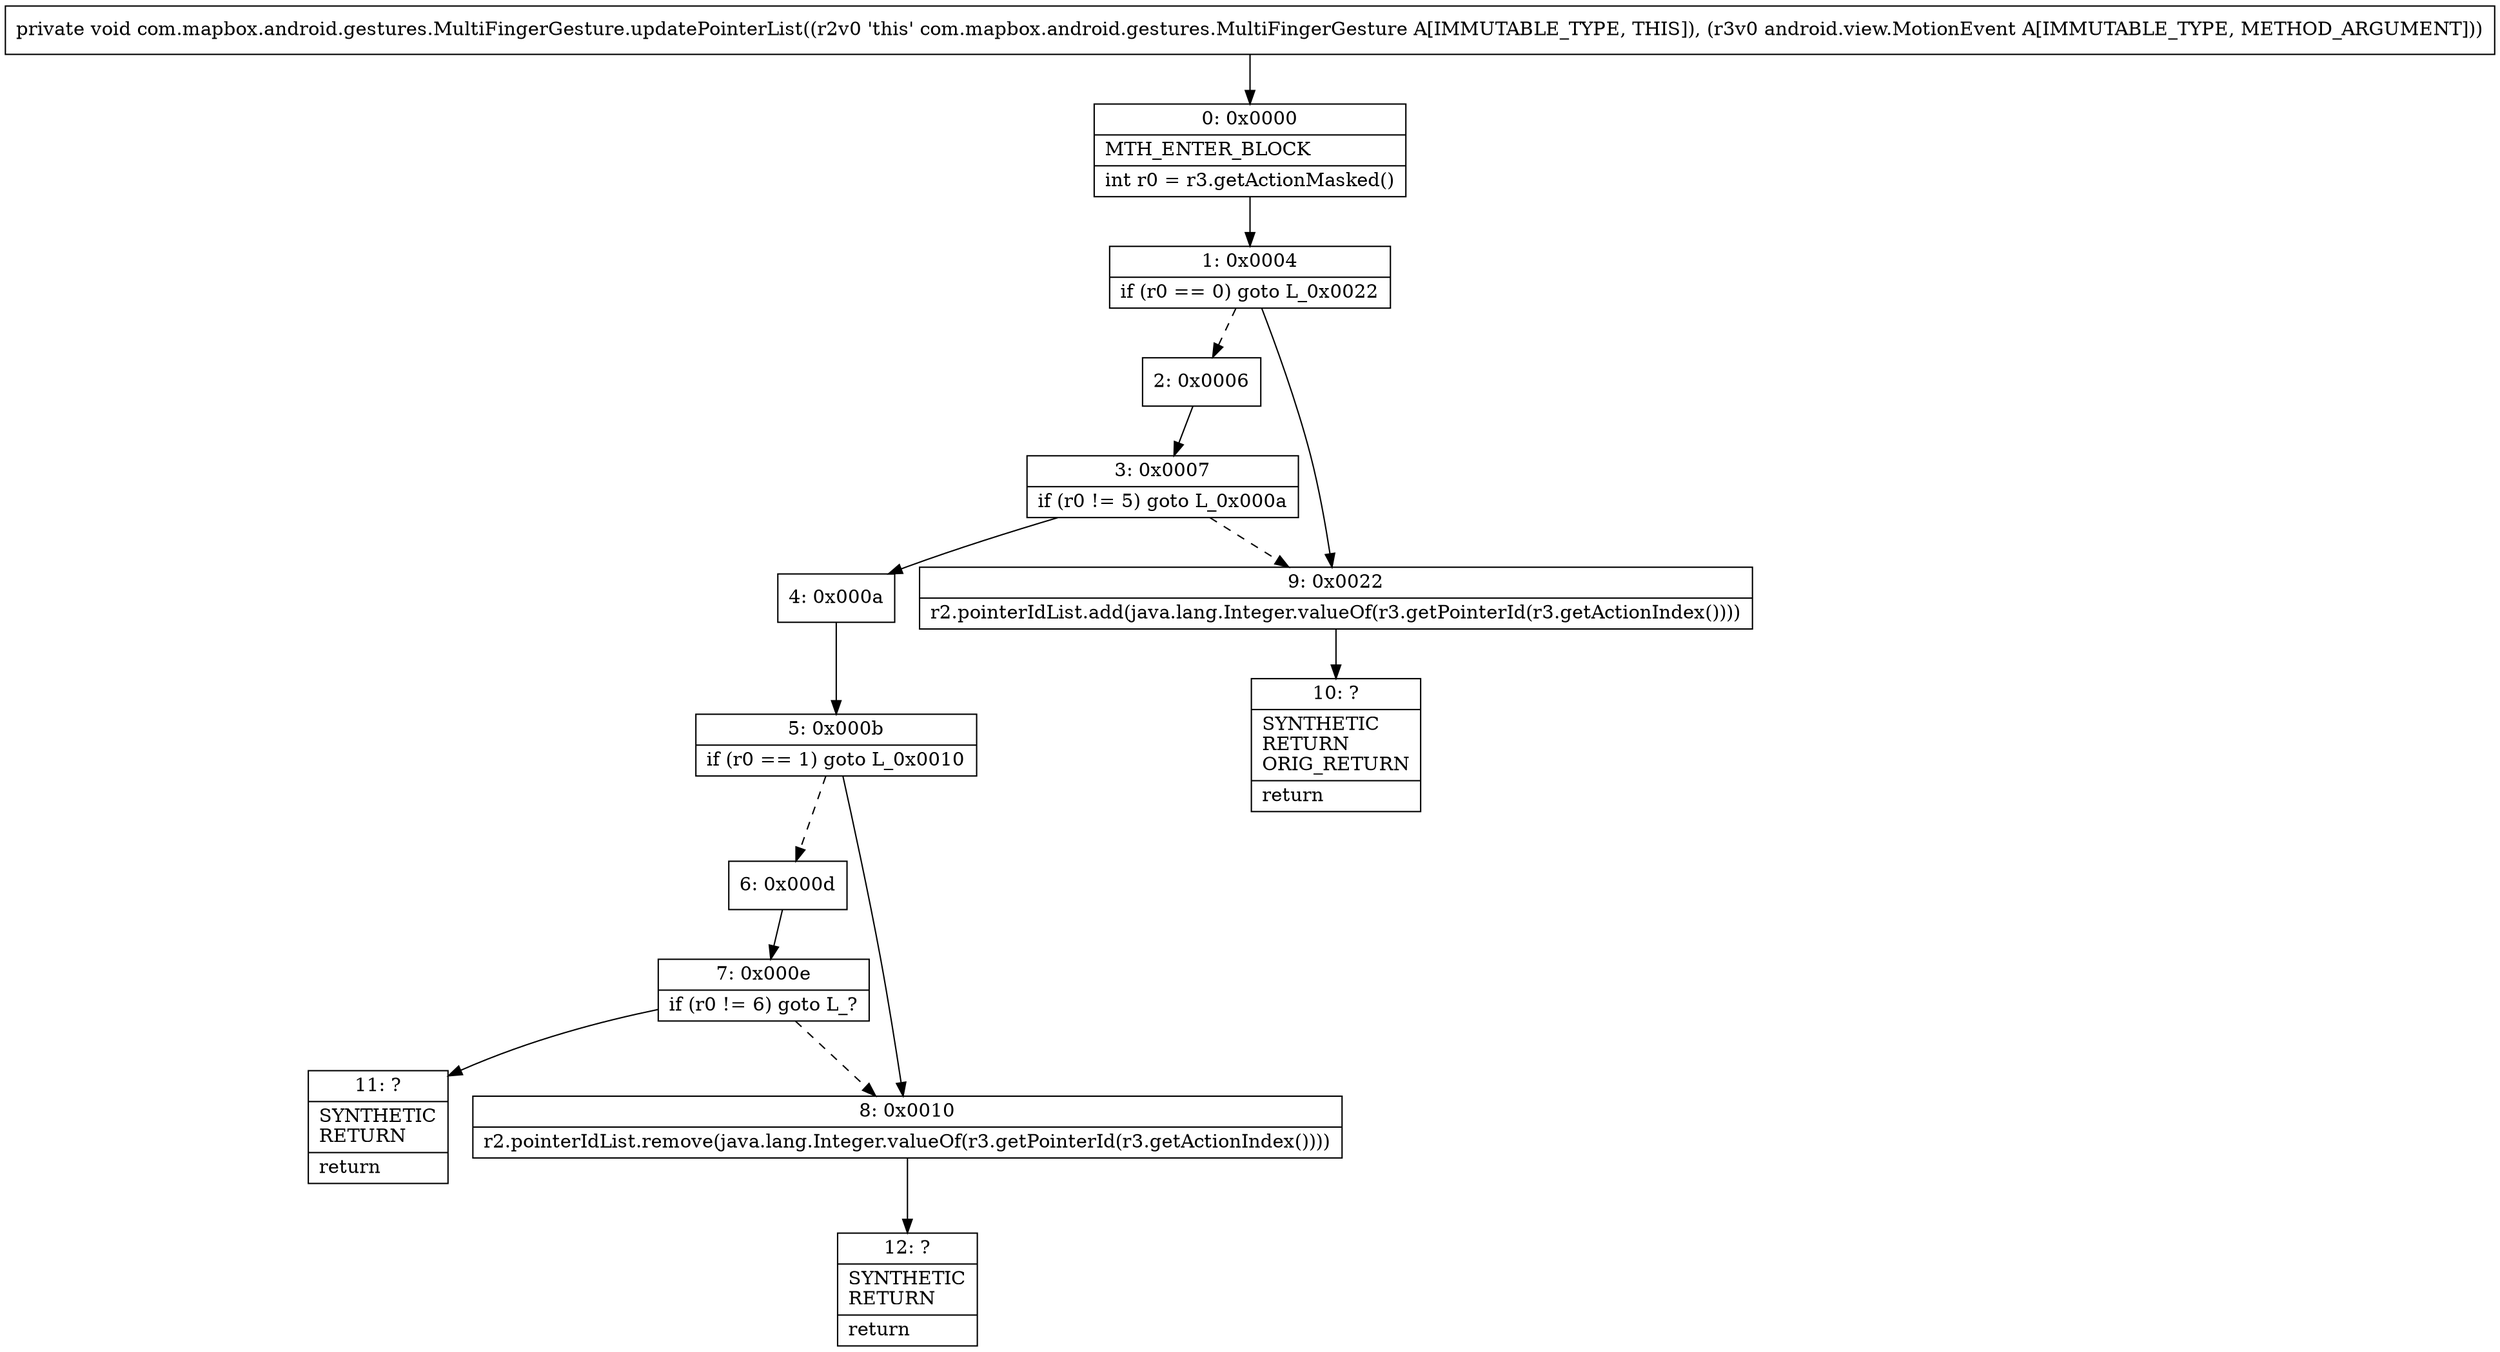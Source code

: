 digraph "CFG forcom.mapbox.android.gestures.MultiFingerGesture.updatePointerList(Landroid\/view\/MotionEvent;)V" {
Node_0 [shape=record,label="{0\:\ 0x0000|MTH_ENTER_BLOCK\l|int r0 = r3.getActionMasked()\l}"];
Node_1 [shape=record,label="{1\:\ 0x0004|if (r0 == 0) goto L_0x0022\l}"];
Node_2 [shape=record,label="{2\:\ 0x0006}"];
Node_3 [shape=record,label="{3\:\ 0x0007|if (r0 != 5) goto L_0x000a\l}"];
Node_4 [shape=record,label="{4\:\ 0x000a}"];
Node_5 [shape=record,label="{5\:\ 0x000b|if (r0 == 1) goto L_0x0010\l}"];
Node_6 [shape=record,label="{6\:\ 0x000d}"];
Node_7 [shape=record,label="{7\:\ 0x000e|if (r0 != 6) goto L_?\l}"];
Node_8 [shape=record,label="{8\:\ 0x0010|r2.pointerIdList.remove(java.lang.Integer.valueOf(r3.getPointerId(r3.getActionIndex())))\l}"];
Node_9 [shape=record,label="{9\:\ 0x0022|r2.pointerIdList.add(java.lang.Integer.valueOf(r3.getPointerId(r3.getActionIndex())))\l}"];
Node_10 [shape=record,label="{10\:\ ?|SYNTHETIC\lRETURN\lORIG_RETURN\l|return\l}"];
Node_11 [shape=record,label="{11\:\ ?|SYNTHETIC\lRETURN\l|return\l}"];
Node_12 [shape=record,label="{12\:\ ?|SYNTHETIC\lRETURN\l|return\l}"];
MethodNode[shape=record,label="{private void com.mapbox.android.gestures.MultiFingerGesture.updatePointerList((r2v0 'this' com.mapbox.android.gestures.MultiFingerGesture A[IMMUTABLE_TYPE, THIS]), (r3v0 android.view.MotionEvent A[IMMUTABLE_TYPE, METHOD_ARGUMENT])) }"];
MethodNode -> Node_0;
Node_0 -> Node_1;
Node_1 -> Node_2[style=dashed];
Node_1 -> Node_9;
Node_2 -> Node_3;
Node_3 -> Node_4;
Node_3 -> Node_9[style=dashed];
Node_4 -> Node_5;
Node_5 -> Node_6[style=dashed];
Node_5 -> Node_8;
Node_6 -> Node_7;
Node_7 -> Node_8[style=dashed];
Node_7 -> Node_11;
Node_8 -> Node_12;
Node_9 -> Node_10;
}

